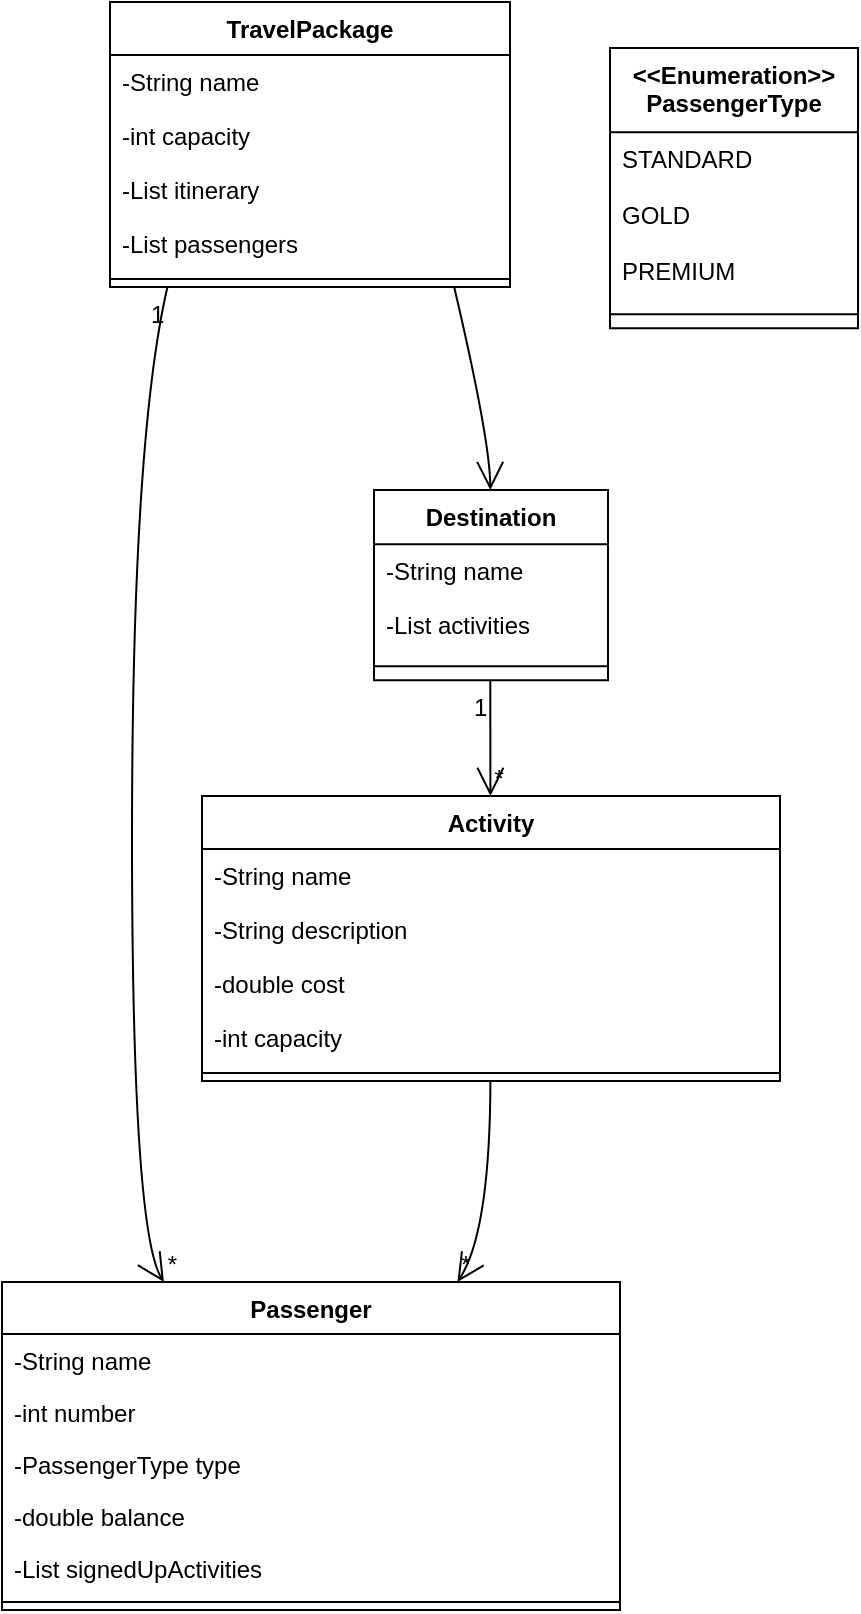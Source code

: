 <mxfile version="23.1.2" type="google" pages="2">
  <diagram id="a0O62-Z0iMwUB0_WcsaU" name="Page-2">
    <mxGraphModel grid="1" page="1" gridSize="10" guides="1" tooltips="1" connect="1" arrows="1" fold="1" pageScale="1" pageWidth="850" pageHeight="1100" math="0" shadow="0">
      <root>
        <mxCell id="0" />
        <mxCell id="1" parent="0" />
        <mxCell id="EiGpjucp3zHQasyni4w2-1" value="TravelPackage" style="swimlane;fontStyle=1;align=center;verticalAlign=top;childLayout=stackLayout;horizontal=1;startSize=26.524;horizontalStack=0;resizeParent=1;resizeParentMax=0;resizeLast=0;collapsible=0;marginBottom=0;" vertex="1" parent="1">
          <mxGeometry x="74" y="20" width="200" height="142.524" as="geometry" />
        </mxCell>
        <mxCell id="EiGpjucp3zHQasyni4w2-2" value="-String name" style="text;strokeColor=none;fillColor=none;align=left;verticalAlign=top;spacingLeft=4;spacingRight=4;overflow=hidden;rotatable=0;points=[[0,0.5],[1,0.5]];portConstraint=eastwest;" vertex="1" parent="EiGpjucp3zHQasyni4w2-1">
          <mxGeometry y="26.524" width="200" height="27" as="geometry" />
        </mxCell>
        <mxCell id="EiGpjucp3zHQasyni4w2-3" value="-int capacity" style="text;strokeColor=none;fillColor=none;align=left;verticalAlign=top;spacingLeft=4;spacingRight=4;overflow=hidden;rotatable=0;points=[[0,0.5],[1,0.5]];portConstraint=eastwest;" vertex="1" parent="EiGpjucp3zHQasyni4w2-1">
          <mxGeometry y="53.524" width="200" height="27" as="geometry" />
        </mxCell>
        <mxCell id="EiGpjucp3zHQasyni4w2-4" value="-List itinerary" style="text;strokeColor=none;fillColor=none;align=left;verticalAlign=top;spacingLeft=4;spacingRight=4;overflow=hidden;rotatable=0;points=[[0,0.5],[1,0.5]];portConstraint=eastwest;" vertex="1" parent="EiGpjucp3zHQasyni4w2-1">
          <mxGeometry y="80.524" width="200" height="27" as="geometry" />
        </mxCell>
        <mxCell id="EiGpjucp3zHQasyni4w2-5" value="-List passengers" style="text;strokeColor=none;fillColor=none;align=left;verticalAlign=top;spacingLeft=4;spacingRight=4;overflow=hidden;rotatable=0;points=[[0,0.5],[1,0.5]];portConstraint=eastwest;" vertex="1" parent="EiGpjucp3zHQasyni4w2-1">
          <mxGeometry y="107.524" width="200" height="27" as="geometry" />
        </mxCell>
        <mxCell id="EiGpjucp3zHQasyni4w2-6" style="line;strokeWidth=1;fillColor=none;align=left;verticalAlign=middle;spacingTop=-1;spacingLeft=3;spacingRight=3;rotatable=0;labelPosition=right;points=[];portConstraint=eastwest;strokeColor=inherit;" vertex="1" parent="EiGpjucp3zHQasyni4w2-1">
          <mxGeometry y="134.524" width="200" height="8" as="geometry" />
        </mxCell>
        <mxCell id="EiGpjucp3zHQasyni4w2-9" value="Destination" style="swimlane;fontStyle=1;align=center;verticalAlign=top;childLayout=stackLayout;horizontal=1;startSize=27.143;horizontalStack=0;resizeParent=1;resizeParentMax=0;resizeLast=0;collapsible=0;marginBottom=0;" vertex="1" parent="1">
          <mxGeometry x="206" y="264" width="117" height="95.143" as="geometry" />
        </mxCell>
        <mxCell id="EiGpjucp3zHQasyni4w2-10" value="-String name" style="text;strokeColor=none;fillColor=none;align=left;verticalAlign=top;spacingLeft=4;spacingRight=4;overflow=hidden;rotatable=0;points=[[0,0.5],[1,0.5]];portConstraint=eastwest;" vertex="1" parent="EiGpjucp3zHQasyni4w2-9">
          <mxGeometry y="27.143" width="117" height="27" as="geometry" />
        </mxCell>
        <mxCell id="EiGpjucp3zHQasyni4w2-11" value="-List activities" style="text;strokeColor=none;fillColor=none;align=left;verticalAlign=top;spacingLeft=4;spacingRight=4;overflow=hidden;rotatable=0;points=[[0,0.5],[1,0.5]];portConstraint=eastwest;" vertex="1" parent="EiGpjucp3zHQasyni4w2-9">
          <mxGeometry y="54.143" width="117" height="27" as="geometry" />
        </mxCell>
        <mxCell id="EiGpjucp3zHQasyni4w2-12" style="line;strokeWidth=1;fillColor=none;align=left;verticalAlign=middle;spacingTop=-1;spacingLeft=3;spacingRight=3;rotatable=0;labelPosition=right;points=[];portConstraint=eastwest;strokeColor=inherit;" vertex="1" parent="EiGpjucp3zHQasyni4w2-9">
          <mxGeometry y="81.143" width="117" height="14" as="geometry" />
        </mxCell>
        <mxCell id="EiGpjucp3zHQasyni4w2-13" value="Activity" style="swimlane;fontStyle=1;align=center;verticalAlign=top;childLayout=stackLayout;horizontal=1;startSize=26.524;horizontalStack=0;resizeParent=1;resizeParentMax=0;resizeLast=0;collapsible=0;marginBottom=0;" vertex="1" parent="1">
          <mxGeometry x="120" y="417" width="289" height="142.524" as="geometry" />
        </mxCell>
        <mxCell id="EiGpjucp3zHQasyni4w2-14" value="-String name" style="text;strokeColor=none;fillColor=none;align=left;verticalAlign=top;spacingLeft=4;spacingRight=4;overflow=hidden;rotatable=0;points=[[0,0.5],[1,0.5]];portConstraint=eastwest;" vertex="1" parent="EiGpjucp3zHQasyni4w2-13">
          <mxGeometry y="26.524" width="289" height="27" as="geometry" />
        </mxCell>
        <mxCell id="EiGpjucp3zHQasyni4w2-15" value="-String description" style="text;strokeColor=none;fillColor=none;align=left;verticalAlign=top;spacingLeft=4;spacingRight=4;overflow=hidden;rotatable=0;points=[[0,0.5],[1,0.5]];portConstraint=eastwest;" vertex="1" parent="EiGpjucp3zHQasyni4w2-13">
          <mxGeometry y="53.524" width="289" height="27" as="geometry" />
        </mxCell>
        <mxCell id="EiGpjucp3zHQasyni4w2-16" value="-double cost" style="text;strokeColor=none;fillColor=none;align=left;verticalAlign=top;spacingLeft=4;spacingRight=4;overflow=hidden;rotatable=0;points=[[0,0.5],[1,0.5]];portConstraint=eastwest;" vertex="1" parent="EiGpjucp3zHQasyni4w2-13">
          <mxGeometry y="80.524" width="289" height="27" as="geometry" />
        </mxCell>
        <mxCell id="EiGpjucp3zHQasyni4w2-17" value="-int capacity" style="text;strokeColor=none;fillColor=none;align=left;verticalAlign=top;spacingLeft=4;spacingRight=4;overflow=hidden;rotatable=0;points=[[0,0.5],[1,0.5]];portConstraint=eastwest;" vertex="1" parent="EiGpjucp3zHQasyni4w2-13">
          <mxGeometry y="107.524" width="289" height="27" as="geometry" />
        </mxCell>
        <mxCell id="EiGpjucp3zHQasyni4w2-18" style="line;strokeWidth=1;fillColor=none;align=left;verticalAlign=middle;spacingTop=-1;spacingLeft=3;spacingRight=3;rotatable=0;labelPosition=right;points=[];portConstraint=eastwest;strokeColor=inherit;" vertex="1" parent="EiGpjucp3zHQasyni4w2-13">
          <mxGeometry y="134.524" width="289" height="8" as="geometry" />
        </mxCell>
        <mxCell id="EiGpjucp3zHQasyni4w2-21" value="Passenger" style="swimlane;fontStyle=1;align=center;verticalAlign=top;childLayout=stackLayout;horizontal=1;startSize=26.042;horizontalStack=0;resizeParent=1;resizeParentMax=0;resizeLast=0;collapsible=0;marginBottom=0;" vertex="1" parent="1">
          <mxGeometry x="20" y="660" width="309" height="164.042" as="geometry" />
        </mxCell>
        <mxCell id="EiGpjucp3zHQasyni4w2-22" value="-String name" style="text;strokeColor=none;fillColor=none;align=left;verticalAlign=top;spacingLeft=4;spacingRight=4;overflow=hidden;rotatable=0;points=[[0,0.5],[1,0.5]];portConstraint=eastwest;" vertex="1" parent="EiGpjucp3zHQasyni4w2-21">
          <mxGeometry y="26.042" width="309" height="26" as="geometry" />
        </mxCell>
        <mxCell id="EiGpjucp3zHQasyni4w2-23" value="-int number" style="text;strokeColor=none;fillColor=none;align=left;verticalAlign=top;spacingLeft=4;spacingRight=4;overflow=hidden;rotatable=0;points=[[0,0.5],[1,0.5]];portConstraint=eastwest;" vertex="1" parent="EiGpjucp3zHQasyni4w2-21">
          <mxGeometry y="52.042" width="309" height="26" as="geometry" />
        </mxCell>
        <mxCell id="EiGpjucp3zHQasyni4w2-24" value="-PassengerType type" style="text;strokeColor=none;fillColor=none;align=left;verticalAlign=top;spacingLeft=4;spacingRight=4;overflow=hidden;rotatable=0;points=[[0,0.5],[1,0.5]];portConstraint=eastwest;" vertex="1" parent="EiGpjucp3zHQasyni4w2-21">
          <mxGeometry y="78.042" width="309" height="26" as="geometry" />
        </mxCell>
        <mxCell id="EiGpjucp3zHQasyni4w2-25" value="-double balance" style="text;strokeColor=none;fillColor=none;align=left;verticalAlign=top;spacingLeft=4;spacingRight=4;overflow=hidden;rotatable=0;points=[[0,0.5],[1,0.5]];portConstraint=eastwest;" vertex="1" parent="EiGpjucp3zHQasyni4w2-21">
          <mxGeometry y="104.042" width="309" height="26" as="geometry" />
        </mxCell>
        <mxCell id="EiGpjucp3zHQasyni4w2-26" value="-List signedUpActivities" style="text;strokeColor=none;fillColor=none;align=left;verticalAlign=top;spacingLeft=4;spacingRight=4;overflow=hidden;rotatable=0;points=[[0,0.5],[1,0.5]];portConstraint=eastwest;" vertex="1" parent="EiGpjucp3zHQasyni4w2-21">
          <mxGeometry y="130.042" width="309" height="26" as="geometry" />
        </mxCell>
        <mxCell id="EiGpjucp3zHQasyni4w2-27" style="line;strokeWidth=1;fillColor=none;align=left;verticalAlign=middle;spacingTop=-1;spacingLeft=3;spacingRight=3;rotatable=0;labelPosition=right;points=[];portConstraint=eastwest;strokeColor=inherit;" vertex="1" parent="EiGpjucp3zHQasyni4w2-21">
          <mxGeometry y="156.042" width="309" height="8" as="geometry" />
        </mxCell>
        <mxCell id="EiGpjucp3zHQasyni4w2-30" value="&lt;&lt;Enumeration&gt;&gt;&#xa;PassengerType" style="swimlane;fontStyle=1;align=center;verticalAlign=top;childLayout=stackLayout;horizontal=1;startSize=42.1;horizontalStack=0;resizeParent=1;resizeParentMax=0;resizeLast=0;collapsible=0;marginBottom=0;" vertex="1" parent="1">
          <mxGeometry x="324" y="43" width="124" height="140.1" as="geometry" />
        </mxCell>
        <mxCell id="EiGpjucp3zHQasyni4w2-31" value="STANDARD" style="text;strokeColor=none;fillColor=none;align=left;verticalAlign=top;spacingLeft=4;spacingRight=4;overflow=hidden;rotatable=0;points=[[0,0.5],[1,0.5]];portConstraint=eastwest;" vertex="1" parent="EiGpjucp3zHQasyni4w2-30">
          <mxGeometry y="42.1" width="124" height="28" as="geometry" />
        </mxCell>
        <mxCell id="EiGpjucp3zHQasyni4w2-32" value="GOLD" style="text;strokeColor=none;fillColor=none;align=left;verticalAlign=top;spacingLeft=4;spacingRight=4;overflow=hidden;rotatable=0;points=[[0,0.5],[1,0.5]];portConstraint=eastwest;" vertex="1" parent="EiGpjucp3zHQasyni4w2-30">
          <mxGeometry y="70.1" width="124" height="28" as="geometry" />
        </mxCell>
        <mxCell id="EiGpjucp3zHQasyni4w2-33" value="PREMIUM" style="text;strokeColor=none;fillColor=none;align=left;verticalAlign=top;spacingLeft=4;spacingRight=4;overflow=hidden;rotatable=0;points=[[0,0.5],[1,0.5]];portConstraint=eastwest;" vertex="1" parent="EiGpjucp3zHQasyni4w2-30">
          <mxGeometry y="98.1" width="124" height="28" as="geometry" />
        </mxCell>
        <mxCell id="EiGpjucp3zHQasyni4w2-34" style="line;strokeWidth=1;fillColor=none;align=left;verticalAlign=middle;spacingTop=-1;spacingLeft=3;spacingRight=3;rotatable=0;labelPosition=right;points=[];portConstraint=eastwest;strokeColor=inherit;" vertex="1" parent="EiGpjucp3zHQasyni4w2-30">
          <mxGeometry y="126.1" width="124" height="14" as="geometry" />
        </mxCell>
        <mxCell id="EiGpjucp3zHQasyni4w2-35" value="" style="curved=1;startArrow=none;endArrow=open;endSize=12;exitX=0.859;exitY=0.998;entryX=0.497;entryY=-0.003;rounded=0;" edge="1" parent="1" source="EiGpjucp3zHQasyni4w2-1" target="EiGpjucp3zHQasyni4w2-9">
          <mxGeometry relative="1" as="geometry">
            <Array as="points">
              <mxPoint x="264" y="239" />
            </Array>
          </mxGeometry>
        </mxCell>
        <mxCell id="EiGpjucp3zHQasyni4w2-36" value="" style="curved=1;startArrow=none;endArrow=open;endSize=12;exitX=0.497;exitY=0.997;entryX=0.499;entryY=-0.002;rounded=0;" edge="1" parent="1" source="EiGpjucp3zHQasyni4w2-9" target="EiGpjucp3zHQasyni4w2-13">
          <mxGeometry relative="1" as="geometry">
            <Array as="points" />
          </mxGeometry>
        </mxCell>
        <mxCell id="EiGpjucp3zHQasyni4w2-37" value="1" style="edgeLabel;resizable=0;labelBackgroundColor=none;fontSize=12;align=right;verticalAlign=top;" vertex="1" parent="EiGpjucp3zHQasyni4w2-36">
          <mxGeometry x="-1" relative="1" as="geometry" />
        </mxCell>
        <mxCell id="EiGpjucp3zHQasyni4w2-38" value="*" style="edgeLabel;resizable=0;labelBackgroundColor=none;fontSize=12;align=left;verticalAlign=bottom;" vertex="1" parent="EiGpjucp3zHQasyni4w2-36">
          <mxGeometry x="1" relative="1" as="geometry" />
        </mxCell>
        <mxCell id="EiGpjucp3zHQasyni4w2-39" value="" style="curved=1;startArrow=none;endArrow=open;endSize=12;exitX=0.145;exitY=0.998;entryX=0.263;entryY=0.002;rounded=0;" edge="1" parent="1" source="EiGpjucp3zHQasyni4w2-1" target="EiGpjucp3zHQasyni4w2-21">
          <mxGeometry relative="1" as="geometry">
            <Array as="points">
              <mxPoint x="85" y="239" />
              <mxPoint x="85" y="635" />
            </Array>
          </mxGeometry>
        </mxCell>
        <mxCell id="EiGpjucp3zHQasyni4w2-40" value="1" style="edgeLabel;resizable=0;labelBackgroundColor=none;fontSize=12;align=right;verticalAlign=top;" vertex="1" parent="EiGpjucp3zHQasyni4w2-39">
          <mxGeometry x="-1" relative="1" as="geometry" />
        </mxCell>
        <mxCell id="EiGpjucp3zHQasyni4w2-41" value="*" style="edgeLabel;resizable=0;labelBackgroundColor=none;fontSize=12;align=left;verticalAlign=bottom;" vertex="1" parent="EiGpjucp3zHQasyni4w2-39">
          <mxGeometry x="1" relative="1" as="geometry" />
        </mxCell>
        <mxCell id="EiGpjucp3zHQasyni4w2-42" value="" style="curved=1;startArrow=none;endArrow=open;endSize=12;exitX=0.499;exitY=0.997;entryX=0.736;entryY=0.002;rounded=0;" edge="1" parent="1" source="EiGpjucp3zHQasyni4w2-13" target="EiGpjucp3zHQasyni4w2-21">
          <mxGeometry relative="1" as="geometry">
            <Array as="points">
              <mxPoint x="264" y="635" />
            </Array>
          </mxGeometry>
        </mxCell>
        <mxCell id="EiGpjucp3zHQasyni4w2-43" value="*" style="edgeLabel;resizable=0;labelBackgroundColor=none;fontSize=12;align=left;verticalAlign=bottom;" vertex="1" parent="EiGpjucp3zHQasyni4w2-42">
          <mxGeometry x="1" relative="1" as="geometry" />
        </mxCell>
      </root>
    </mxGraphModel>
  </diagram>
  <diagram id="9g6J2wELE-XeDSXFsS9F" name="Page-3">
    <mxGraphModel grid="1" page="1" gridSize="10" guides="1" tooltips="1" connect="1" arrows="1" fold="1" pageScale="1" pageWidth="850" pageHeight="1100" math="0" shadow="0">
      <root>
        <mxCell id="0" />
        <mxCell id="1" parent="0" />
        <mxCell id="mnXBZtFp0mEqdUFqAHxf-1" value="TravelPackage" style="swimlane;fontStyle=1;align=center;verticalAlign=top;childLayout=stackLayout;horizontal=1;startSize=25.367;horizontalStack=0;resizeParent=1;resizeParentMax=0;resizeLast=0;collapsible=0;marginBottom=0;" vertex="1" parent="1">
          <mxGeometry x="32" y="20" width="344" height="258.367" as="geometry" />
        </mxCell>
        <mxCell id="mnXBZtFp0mEqdUFqAHxf-2" value="-String name" style="text;strokeColor=none;fillColor=none;align=left;verticalAlign=top;spacingLeft=4;spacingRight=4;overflow=hidden;rotatable=0;points=[[0,0.5],[1,0.5]];portConstraint=eastwest;" vertex="1" parent="mnXBZtFp0mEqdUFqAHxf-1">
          <mxGeometry y="25.367" width="344" height="25" as="geometry" />
        </mxCell>
        <mxCell id="mnXBZtFp0mEqdUFqAHxf-3" value="-int capacity" style="text;strokeColor=none;fillColor=none;align=left;verticalAlign=top;spacingLeft=4;spacingRight=4;overflow=hidden;rotatable=0;points=[[0,0.5],[1,0.5]];portConstraint=eastwest;" vertex="1" parent="mnXBZtFp0mEqdUFqAHxf-1">
          <mxGeometry y="50.367" width="344" height="25" as="geometry" />
        </mxCell>
        <mxCell id="mnXBZtFp0mEqdUFqAHxf-4" value="-List itinerary" style="text;strokeColor=none;fillColor=none;align=left;verticalAlign=top;spacingLeft=4;spacingRight=4;overflow=hidden;rotatable=0;points=[[0,0.5],[1,0.5]];portConstraint=eastwest;" vertex="1" parent="mnXBZtFp0mEqdUFqAHxf-1">
          <mxGeometry y="75.367" width="344" height="25" as="geometry" />
        </mxCell>
        <mxCell id="mnXBZtFp0mEqdUFqAHxf-5" value="-List passengers" style="text;strokeColor=none;fillColor=none;align=left;verticalAlign=top;spacingLeft=4;spacingRight=4;overflow=hidden;rotatable=0;points=[[0,0.5],[1,0.5]];portConstraint=eastwest;" vertex="1" parent="mnXBZtFp0mEqdUFqAHxf-1">
          <mxGeometry y="100.367" width="344" height="25" as="geometry" />
        </mxCell>
        <mxCell id="mnXBZtFp0mEqdUFqAHxf-6" style="line;strokeWidth=1;fillColor=none;align=left;verticalAlign=middle;spacingTop=-1;spacingLeft=3;spacingRight=3;rotatable=0;labelPosition=right;points=[];portConstraint=eastwest;strokeColor=inherit;" vertex="1" parent="mnXBZtFp0mEqdUFqAHxf-1">
          <mxGeometry y="125.367" width="344" height="8" as="geometry" />
        </mxCell>
        <mxCell id="mnXBZtFp0mEqdUFqAHxf-7" value="+TravelPackage(String name, int capacity)" style="text;strokeColor=none;fillColor=none;align=left;verticalAlign=top;spacingLeft=4;spacingRight=4;overflow=hidden;rotatable=0;points=[[0,0.5],[1,0.5]];portConstraint=eastwest;" vertex="1" parent="mnXBZtFp0mEqdUFqAHxf-1">
          <mxGeometry y="133.367" width="344" height="25" as="geometry" />
        </mxCell>
        <mxCell id="mnXBZtFp0mEqdUFqAHxf-8" value="+void addDestination(Destination destination)" style="text;strokeColor=none;fillColor=none;align=left;verticalAlign=top;spacingLeft=4;spacingRight=4;overflow=hidden;rotatable=0;points=[[0,0.5],[1,0.5]];portConstraint=eastwest;" vertex="1" parent="mnXBZtFp0mEqdUFqAHxf-1">
          <mxGeometry y="158.367" width="344" height="25" as="geometry" />
        </mxCell>
        <mxCell id="mnXBZtFp0mEqdUFqAHxf-9" value="+void addPassenger(Passenger passenger)" style="text;strokeColor=none;fillColor=none;align=left;verticalAlign=top;spacingLeft=4;spacingRight=4;overflow=hidden;rotatable=0;points=[[0,0.5],[1,0.5]];portConstraint=eastwest;" vertex="1" parent="mnXBZtFp0mEqdUFqAHxf-1">
          <mxGeometry y="183.367" width="344" height="25" as="geometry" />
        </mxCell>
        <mxCell id="mnXBZtFp0mEqdUFqAHxf-10" value="+void printItinerary()" style="text;strokeColor=none;fillColor=none;align=left;verticalAlign=top;spacingLeft=4;spacingRight=4;overflow=hidden;rotatable=0;points=[[0,0.5],[1,0.5]];portConstraint=eastwest;" vertex="1" parent="mnXBZtFp0mEqdUFqAHxf-1">
          <mxGeometry y="208.367" width="344" height="25" as="geometry" />
        </mxCell>
        <mxCell id="mnXBZtFp0mEqdUFqAHxf-11" value="+void printPassengerList()" style="text;strokeColor=none;fillColor=none;align=left;verticalAlign=top;spacingLeft=4;spacingRight=4;overflow=hidden;rotatable=0;points=[[0,0.5],[1,0.5]];portConstraint=eastwest;" vertex="1" parent="mnXBZtFp0mEqdUFqAHxf-1">
          <mxGeometry y="233.367" width="344" height="25" as="geometry" />
        </mxCell>
        <mxCell id="mnXBZtFp0mEqdUFqAHxf-12" value="Destination" style="swimlane;fontStyle=1;align=center;verticalAlign=top;childLayout=stackLayout;horizontal=1;startSize=28.067;horizontalStack=0;resizeParent=1;resizeParentMax=0;resizeLast=0;collapsible=0;marginBottom=0;" vertex="1" parent="1">
          <mxGeometry x="214" y="332" width="265" height="148.067" as="geometry" />
        </mxCell>
        <mxCell id="mnXBZtFp0mEqdUFqAHxf-13" value="-String name" style="text;strokeColor=none;fillColor=none;align=left;verticalAlign=top;spacingLeft=4;spacingRight=4;overflow=hidden;rotatable=0;points=[[0,0.5],[1,0.5]];portConstraint=eastwest;" vertex="1" parent="mnXBZtFp0mEqdUFqAHxf-12">
          <mxGeometry y="28.067" width="265" height="28" as="geometry" />
        </mxCell>
        <mxCell id="mnXBZtFp0mEqdUFqAHxf-14" value="-List activities" style="text;strokeColor=none;fillColor=none;align=left;verticalAlign=top;spacingLeft=4;spacingRight=4;overflow=hidden;rotatable=0;points=[[0,0.5],[1,0.5]];portConstraint=eastwest;" vertex="1" parent="mnXBZtFp0mEqdUFqAHxf-12">
          <mxGeometry y="56.067" width="265" height="28" as="geometry" />
        </mxCell>
        <mxCell id="mnXBZtFp0mEqdUFqAHxf-15" style="line;strokeWidth=1;fillColor=none;align=left;verticalAlign=middle;spacingTop=-1;spacingLeft=3;spacingRight=3;rotatable=0;labelPosition=right;points=[];portConstraint=eastwest;strokeColor=inherit;" vertex="1" parent="mnXBZtFp0mEqdUFqAHxf-12">
          <mxGeometry y="84.067" width="265" height="8" as="geometry" />
        </mxCell>
        <mxCell id="mnXBZtFp0mEqdUFqAHxf-16" value="+Destination(String name)" style="text;strokeColor=none;fillColor=none;align=left;verticalAlign=top;spacingLeft=4;spacingRight=4;overflow=hidden;rotatable=0;points=[[0,0.5],[1,0.5]];portConstraint=eastwest;" vertex="1" parent="mnXBZtFp0mEqdUFqAHxf-12">
          <mxGeometry y="92.067" width="265" height="28" as="geometry" />
        </mxCell>
        <mxCell id="mnXBZtFp0mEqdUFqAHxf-17" value="+void addActivity(Activity activity)" style="text;strokeColor=none;fillColor=none;align=left;verticalAlign=top;spacingLeft=4;spacingRight=4;overflow=hidden;rotatable=0;points=[[0,0.5],[1,0.5]];portConstraint=eastwest;" vertex="1" parent="mnXBZtFp0mEqdUFqAHxf-12">
          <mxGeometry y="120.067" width="265" height="28" as="geometry" />
        </mxCell>
        <mxCell id="mnXBZtFp0mEqdUFqAHxf-18" value="Activity" style="swimlane;fontStyle=1;align=center;verticalAlign=top;childLayout=stackLayout;horizontal=1;startSize=26.042;horizontalStack=0;resizeParent=1;resizeParentMax=0;resizeLast=0;collapsible=0;marginBottom=0;" vertex="1" parent="1">
          <mxGeometry x="96" y="530" width="502" height="216.042" as="geometry" />
        </mxCell>
        <mxCell id="mnXBZtFp0mEqdUFqAHxf-19" value="-String name" style="text;strokeColor=none;fillColor=none;align=left;verticalAlign=top;spacingLeft=4;spacingRight=4;overflow=hidden;rotatable=0;points=[[0,0.5],[1,0.5]];portConstraint=eastwest;" vertex="1" parent="mnXBZtFp0mEqdUFqAHxf-18">
          <mxGeometry y="26.042" width="502" height="26" as="geometry" />
        </mxCell>
        <mxCell id="mnXBZtFp0mEqdUFqAHxf-20" value="-String description" style="text;strokeColor=none;fillColor=none;align=left;verticalAlign=top;spacingLeft=4;spacingRight=4;overflow=hidden;rotatable=0;points=[[0,0.5],[1,0.5]];portConstraint=eastwest;" vertex="1" parent="mnXBZtFp0mEqdUFqAHxf-18">
          <mxGeometry y="52.042" width="502" height="26" as="geometry" />
        </mxCell>
        <mxCell id="mnXBZtFp0mEqdUFqAHxf-21" value="-double cost" style="text;strokeColor=none;fillColor=none;align=left;verticalAlign=top;spacingLeft=4;spacingRight=4;overflow=hidden;rotatable=0;points=[[0,0.5],[1,0.5]];portConstraint=eastwest;" vertex="1" parent="mnXBZtFp0mEqdUFqAHxf-18">
          <mxGeometry y="78.042" width="502" height="26" as="geometry" />
        </mxCell>
        <mxCell id="mnXBZtFp0mEqdUFqAHxf-22" value="-int capacity" style="text;strokeColor=none;fillColor=none;align=left;verticalAlign=top;spacingLeft=4;spacingRight=4;overflow=hidden;rotatable=0;points=[[0,0.5],[1,0.5]];portConstraint=eastwest;" vertex="1" parent="mnXBZtFp0mEqdUFqAHxf-18">
          <mxGeometry y="104.042" width="502" height="26" as="geometry" />
        </mxCell>
        <mxCell id="mnXBZtFp0mEqdUFqAHxf-23" style="line;strokeWidth=1;fillColor=none;align=left;verticalAlign=middle;spacingTop=-1;spacingLeft=3;spacingRight=3;rotatable=0;labelPosition=right;points=[];portConstraint=eastwest;strokeColor=inherit;" vertex="1" parent="mnXBZtFp0mEqdUFqAHxf-18">
          <mxGeometry y="130.042" width="502" height="8" as="geometry" />
        </mxCell>
        <mxCell id="mnXBZtFp0mEqdUFqAHxf-24" value="+Activity(String name, String description, double cost, int capacity)" style="text;strokeColor=none;fillColor=none;align=left;verticalAlign=top;spacingLeft=4;spacingRight=4;overflow=hidden;rotatable=0;points=[[0,0.5],[1,0.5]];portConstraint=eastwest;" vertex="1" parent="mnXBZtFp0mEqdUFqAHxf-18">
          <mxGeometry y="138.042" width="502" height="26" as="geometry" />
        </mxCell>
        <mxCell id="mnXBZtFp0mEqdUFqAHxf-25" value="+boolean signUp(Passenger passenger)" style="text;strokeColor=none;fillColor=none;align=left;verticalAlign=top;spacingLeft=4;spacingRight=4;overflow=hidden;rotatable=0;points=[[0,0.5],[1,0.5]];portConstraint=eastwest;" vertex="1" parent="mnXBZtFp0mEqdUFqAHxf-18">
          <mxGeometry y="164.042" width="502" height="26" as="geometry" />
        </mxCell>
        <mxCell id="mnXBZtFp0mEqdUFqAHxf-26" value="+boolean hasSpace()" style="text;strokeColor=none;fillColor=none;align=left;verticalAlign=top;spacingLeft=4;spacingRight=4;overflow=hidden;rotatable=0;points=[[0,0.5],[1,0.5]];portConstraint=eastwest;" vertex="1" parent="mnXBZtFp0mEqdUFqAHxf-18">
          <mxGeometry y="190.042" width="502" height="26" as="geometry" />
        </mxCell>
        <mxCell id="mnXBZtFp0mEqdUFqAHxf-27" value="Passenger" style="swimlane;fontStyle=1;align=center;verticalAlign=top;childLayout=stackLayout;horizontal=1;startSize=25.667;horizontalStack=0;resizeParent=1;resizeParentMax=0;resizeLast=0;collapsible=0;marginBottom=0;" vertex="1" parent="1">
          <mxGeometry x="20" y="796" width="367" height="241.667" as="geometry" />
        </mxCell>
        <mxCell id="mnXBZtFp0mEqdUFqAHxf-28" value="-String name" style="text;strokeColor=none;fillColor=none;align=left;verticalAlign=top;spacingLeft=4;spacingRight=4;overflow=hidden;rotatable=0;points=[[0,0.5],[1,0.5]];portConstraint=eastwest;" vertex="1" parent="mnXBZtFp0mEqdUFqAHxf-27">
          <mxGeometry y="25.667" width="367" height="26" as="geometry" />
        </mxCell>
        <mxCell id="mnXBZtFp0mEqdUFqAHxf-29" value="-int number" style="text;strokeColor=none;fillColor=none;align=left;verticalAlign=top;spacingLeft=4;spacingRight=4;overflow=hidden;rotatable=0;points=[[0,0.5],[1,0.5]];portConstraint=eastwest;" vertex="1" parent="mnXBZtFp0mEqdUFqAHxf-27">
          <mxGeometry y="51.667" width="367" height="26" as="geometry" />
        </mxCell>
        <mxCell id="mnXBZtFp0mEqdUFqAHxf-30" value="-String type" style="text;strokeColor=none;fillColor=none;align=left;verticalAlign=top;spacingLeft=4;spacingRight=4;overflow=hidden;rotatable=0;points=[[0,0.5],[1,0.5]];portConstraint=eastwest;" vertex="1" parent="mnXBZtFp0mEqdUFqAHxf-27">
          <mxGeometry y="77.667" width="367" height="26" as="geometry" />
        </mxCell>
        <mxCell id="mnXBZtFp0mEqdUFqAHxf-31" value="-double balance" style="text;strokeColor=none;fillColor=none;align=left;verticalAlign=top;spacingLeft=4;spacingRight=4;overflow=hidden;rotatable=0;points=[[0,0.5],[1,0.5]];portConstraint=eastwest;" vertex="1" parent="mnXBZtFp0mEqdUFqAHxf-27">
          <mxGeometry y="103.667" width="367" height="26" as="geometry" />
        </mxCell>
        <mxCell id="mnXBZtFp0mEqdUFqAHxf-32" value="-List signedUpActivities" style="text;strokeColor=none;fillColor=none;align=left;verticalAlign=top;spacingLeft=4;spacingRight=4;overflow=hidden;rotatable=0;points=[[0,0.5],[1,0.5]];portConstraint=eastwest;" vertex="1" parent="mnXBZtFp0mEqdUFqAHxf-27">
          <mxGeometry y="129.667" width="367" height="26" as="geometry" />
        </mxCell>
        <mxCell id="mnXBZtFp0mEqdUFqAHxf-33" style="line;strokeWidth=1;fillColor=none;align=left;verticalAlign=middle;spacingTop=-1;spacingLeft=3;spacingRight=3;rotatable=0;labelPosition=right;points=[];portConstraint=eastwest;strokeColor=inherit;" vertex="1" parent="mnXBZtFp0mEqdUFqAHxf-27">
          <mxGeometry y="155.667" width="367" height="8" as="geometry" />
        </mxCell>
        <mxCell id="mnXBZtFp0mEqdUFqAHxf-34" value="+Passenger(String name, int number, String type)" style="text;strokeColor=none;fillColor=none;align=left;verticalAlign=top;spacingLeft=4;spacingRight=4;overflow=hidden;rotatable=0;points=[[0,0.5],[1,0.5]];portConstraint=eastwest;" vertex="1" parent="mnXBZtFp0mEqdUFqAHxf-27">
          <mxGeometry y="163.667" width="367" height="26" as="geometry" />
        </mxCell>
        <mxCell id="mnXBZtFp0mEqdUFqAHxf-35" value="+void signUpForActivity(Activity activity)" style="text;strokeColor=none;fillColor=none;align=left;verticalAlign=top;spacingLeft=4;spacingRight=4;overflow=hidden;rotatable=0;points=[[0,0.5],[1,0.5]];portConstraint=eastwest;" vertex="1" parent="mnXBZtFp0mEqdUFqAHxf-27">
          <mxGeometry y="189.667" width="367" height="26" as="geometry" />
        </mxCell>
        <mxCell id="mnXBZtFp0mEqdUFqAHxf-36" value="+void printDetails()" style="text;strokeColor=none;fillColor=none;align=left;verticalAlign=top;spacingLeft=4;spacingRight=4;overflow=hidden;rotatable=0;points=[[0,0.5],[1,0.5]];portConstraint=eastwest;" vertex="1" parent="mnXBZtFp0mEqdUFqAHxf-27">
          <mxGeometry y="215.667" width="367" height="26" as="geometry" />
        </mxCell>
        <mxCell id="mnXBZtFp0mEqdUFqAHxf-37" value="&lt;&lt;Note&gt;&gt;&#xa;Note" style="swimlane;fontStyle=1;align=center;verticalAlign=top;childLayout=stackLayout;horizontal=1;startSize=47.5;horizontalStack=0;resizeParent=1;resizeParentMax=0;resizeLast=0;collapsible=0;marginBottom=0;" vertex="1" parent="1">
          <mxGeometry x="426" y="99" width="328" height="95.5" as="geometry" />
        </mxCell>
        <mxCell id="mnXBZtFp0mEqdUFqAHxf-38" value="PassengerType: STANDARD, GOLD, PREMIUM" style="text;strokeColor=none;fillColor=none;align=left;verticalAlign=top;spacingLeft=4;spacingRight=4;overflow=hidden;rotatable=0;points=[[0,0.5],[1,0.5]];portConstraint=eastwest;" vertex="1" parent="mnXBZtFp0mEqdUFqAHxf-37">
          <mxGeometry y="47.5" width="328" height="32" as="geometry" />
        </mxCell>
        <mxCell id="mnXBZtFp0mEqdUFqAHxf-39" style="line;strokeWidth=1;fillColor=none;align=left;verticalAlign=middle;spacingTop=-1;spacingLeft=3;spacingRight=3;rotatable=0;labelPosition=right;points=[];portConstraint=eastwest;strokeColor=inherit;" vertex="1" parent="mnXBZtFp0mEqdUFqAHxf-37">
          <mxGeometry y="79.5" width="328" height="16" as="geometry" />
        </mxCell>
        <mxCell id="mnXBZtFp0mEqdUFqAHxf-40" value="" style="curved=1;startArrow=none;endArrow=open;endSize=12;exitX=0.848;exitY=0.999;entryX=0.5;entryY=-0.002;rounded=0;" edge="1" parent="1" source="mnXBZtFp0mEqdUFqAHxf-1" target="mnXBZtFp0mEqdUFqAHxf-12">
          <mxGeometry relative="1" as="geometry">
            <Array as="points">
              <mxPoint x="347" y="307" />
            </Array>
          </mxGeometry>
        </mxCell>
        <mxCell id="mnXBZtFp0mEqdUFqAHxf-41" value="" style="curved=1;startArrow=none;endArrow=open;endSize=12;exitX=0.5;exitY=1.0;entryX=0.499;entryY=1.413e-7;rounded=0;" edge="1" parent="1" source="mnXBZtFp0mEqdUFqAHxf-12" target="mnXBZtFp0mEqdUFqAHxf-18">
          <mxGeometry relative="1" as="geometry">
            <Array as="points" />
          </mxGeometry>
        </mxCell>
        <mxCell id="mnXBZtFp0mEqdUFqAHxf-42" value="1" style="edgeLabel;resizable=0;labelBackgroundColor=none;fontSize=12;align=right;verticalAlign=top;" vertex="1" parent="mnXBZtFp0mEqdUFqAHxf-41">
          <mxGeometry x="-1" relative="1" as="geometry" />
        </mxCell>
        <mxCell id="mnXBZtFp0mEqdUFqAHxf-43" value="*" style="edgeLabel;resizable=0;labelBackgroundColor=none;fontSize=12;align=left;verticalAlign=bottom;" vertex="1" parent="mnXBZtFp0mEqdUFqAHxf-41">
          <mxGeometry x="1" relative="1" as="geometry" />
        </mxCell>
        <mxCell id="mnXBZtFp0mEqdUFqAHxf-44" value="" style="curved=1;startArrow=none;endArrow=open;endSize=12;exitX=0.15;exitY=0.999;entryX=0.178;entryY=0.001;rounded=0;" edge="1" parent="1" source="mnXBZtFp0mEqdUFqAHxf-1" target="mnXBZtFp0mEqdUFqAHxf-27">
          <mxGeometry relative="1" as="geometry">
            <Array as="points">
              <mxPoint x="61" y="307" />
              <mxPoint x="61" y="771" />
            </Array>
          </mxGeometry>
        </mxCell>
        <mxCell id="mnXBZtFp0mEqdUFqAHxf-45" value="1" style="edgeLabel;resizable=0;labelBackgroundColor=none;fontSize=12;align=right;verticalAlign=top;" vertex="1" parent="mnXBZtFp0mEqdUFqAHxf-44">
          <mxGeometry x="-1" relative="1" as="geometry" />
        </mxCell>
        <mxCell id="mnXBZtFp0mEqdUFqAHxf-46" value="*" style="edgeLabel;resizable=0;labelBackgroundColor=none;fontSize=12;align=left;verticalAlign=bottom;" vertex="1" parent="mnXBZtFp0mEqdUFqAHxf-44">
          <mxGeometry x="1" relative="1" as="geometry" />
        </mxCell>
        <mxCell id="mnXBZtFp0mEqdUFqAHxf-47" value="" style="curved=1;startArrow=none;endArrow=open;endSize=12;exitX=0.499;exitY=1.002;entryX=0.822;entryY=0.001;rounded=0;" edge="1" parent="1" source="mnXBZtFp0mEqdUFqAHxf-18" target="mnXBZtFp0mEqdUFqAHxf-27">
          <mxGeometry relative="1" as="geometry">
            <Array as="points">
              <mxPoint x="347" y="771" />
            </Array>
          </mxGeometry>
        </mxCell>
        <mxCell id="mnXBZtFp0mEqdUFqAHxf-48" value="*" style="edgeLabel;resizable=0;labelBackgroundColor=none;fontSize=12;align=left;verticalAlign=bottom;" vertex="1" parent="mnXBZtFp0mEqdUFqAHxf-47">
          <mxGeometry x="1" relative="1" as="geometry" />
        </mxCell>
      </root>
    </mxGraphModel>
  </diagram>
</mxfile>
